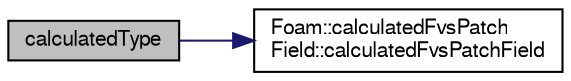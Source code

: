 digraph "calculatedType"
{
  bgcolor="transparent";
  edge [fontname="FreeSans",fontsize="10",labelfontname="FreeSans",labelfontsize="10"];
  node [fontname="FreeSans",fontsize="10",shape=record];
  rankdir="LR";
  Node2551 [label="calculatedType",height=0.2,width=0.4,color="black", fillcolor="grey75", style="filled", fontcolor="black"];
  Node2551 -> Node2552 [color="midnightblue",fontsize="10",style="solid",fontname="FreeSans"];
  Node2552 [label="Foam::calculatedFvsPatch\lField::calculatedFvsPatchField",height=0.2,width=0.4,color="black",URL="$a22366.html#a58988165c18bb266dbd3546928080d71",tooltip="Construct from patch and internal field. "];
}

